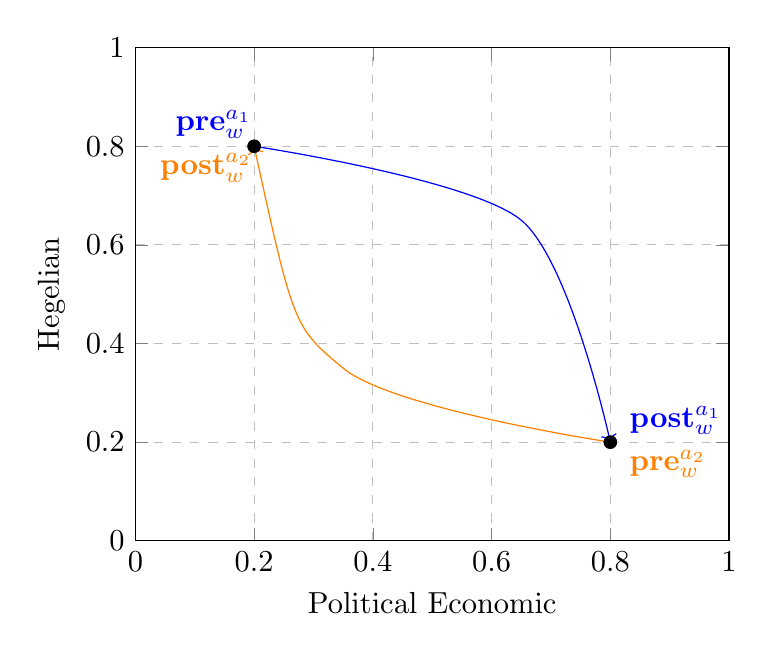 \begin{tikzpicture}[scale=1.1]
	\begin{axis}[
		%title={Temperature dependence of CuSO\(_4\cdot\)5H\(_2\)O solubility},
		xlabel={Political Economic},
		ylabel={Hegelian},
		xmin=0, xmax=1.0,
		ymin=0, ymax=1.0,
		xtick={0,0.2,0.4,0.6,0.8,1.0},
		ytick={0,0.2,0.4,0.6,0.8,1.0},
		legend pos=north west,
		ymajorgrids=true,
		xmajorgrids=true,
		grid style=dashed,
		]
		
		\addplot[
		color=blue,
		%mark=circle,
		->,
		smooth
		%patch,
		%mesh,% without mesh, pgfplots tries to fill
		%patch type=quadratic spline
		]
		coordinates {
			(0.2,0.8)(0.65,0.65)(0.8,0.2)
		};
		%\legend{CuSO\(_4\cdot\)5H\(_2\)O}
		\addplot[
		color=orange,
		%mark=circle,
		<-,
		smooth
		]
		coordinates {
			(0.2,0.8)(0.35,0.35)(0.8,0.2)
		};
		
		\addplot[
		scatter/classes={a={blue}, b={orange}},
		%scatter/classes={%
			%	a={mark=square*,blue},%
			%	b={mark=triangle*,red},%
			%	c={mark=o,draw=black}},
		scatter, mark=*, only marks, 
		scatter src=explicit symbolic,
		nodes near coords*={\Label},
		nodes near coords style={
			%anchor=west,
			anchor=\perpointanchor,
			xshift=1mm,
			yshift=\perpointyshift,
			color=\perpointcolor
		},
		visualization depends on={value \thisrow{label} \as \Label},
		visualization depends on={value \thisrow{anchorclass} \as \perpointanchor},
		visualization depends on={value \thisrow{yshift} \as \perpointyshift},
		visualization depends on={value \thisrow{class} \as \perpointcolor}
		] table [meta=class] {
			x y anchorclass yshift class label
			0.2 0.8 east 0.25cm blue $\mathbf{pre}_w^{a_1}$
			0.8 0.2 west 0.25cm blue $\mathbf{post}_w^{a_1}$
			0.2 0.8 east -0.25cm orange $\mathbf{post}_w^{a_2}$
			0.8 0.2 west -0.25cm orange $\mathbf{pre}_w^{a_2}$
			%0.7 0.6 a C
			%0.35 0.4 a D
		};
		
	\end{axis}
\end{tikzpicture}
